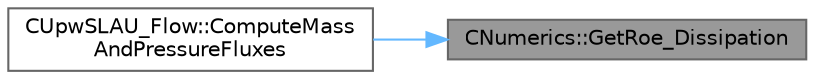 digraph "CNumerics::GetRoe_Dissipation"
{
 // LATEX_PDF_SIZE
  bgcolor="transparent";
  edge [fontname=Helvetica,fontsize=10,labelfontname=Helvetica,labelfontsize=10];
  node [fontname=Helvetica,fontsize=10,shape=box,height=0.2,width=0.4];
  rankdir="RL";
  Node1 [id="Node000001",label="CNumerics::GetRoe_Dissipation",height=0.2,width=0.4,color="gray40", fillcolor="grey60", style="filled", fontcolor="black",tooltip="Calculate the central/upwind blending function for a face"];
  Node1 -> Node2 [id="edge1_Node000001_Node000002",dir="back",color="steelblue1",style="solid",tooltip=" "];
  Node2 [id="Node000002",label="CUpwSLAU_Flow::ComputeMass\lAndPressureFluxes",height=0.2,width=0.4,color="grey40", fillcolor="white", style="filled",URL="$classCUpwSLAU__Flow.html#a500bb5fa6875d48bdde481affbee50bf",tooltip="Mass flux and pressure for the SLAU and SLAU2 schemes."];
}
